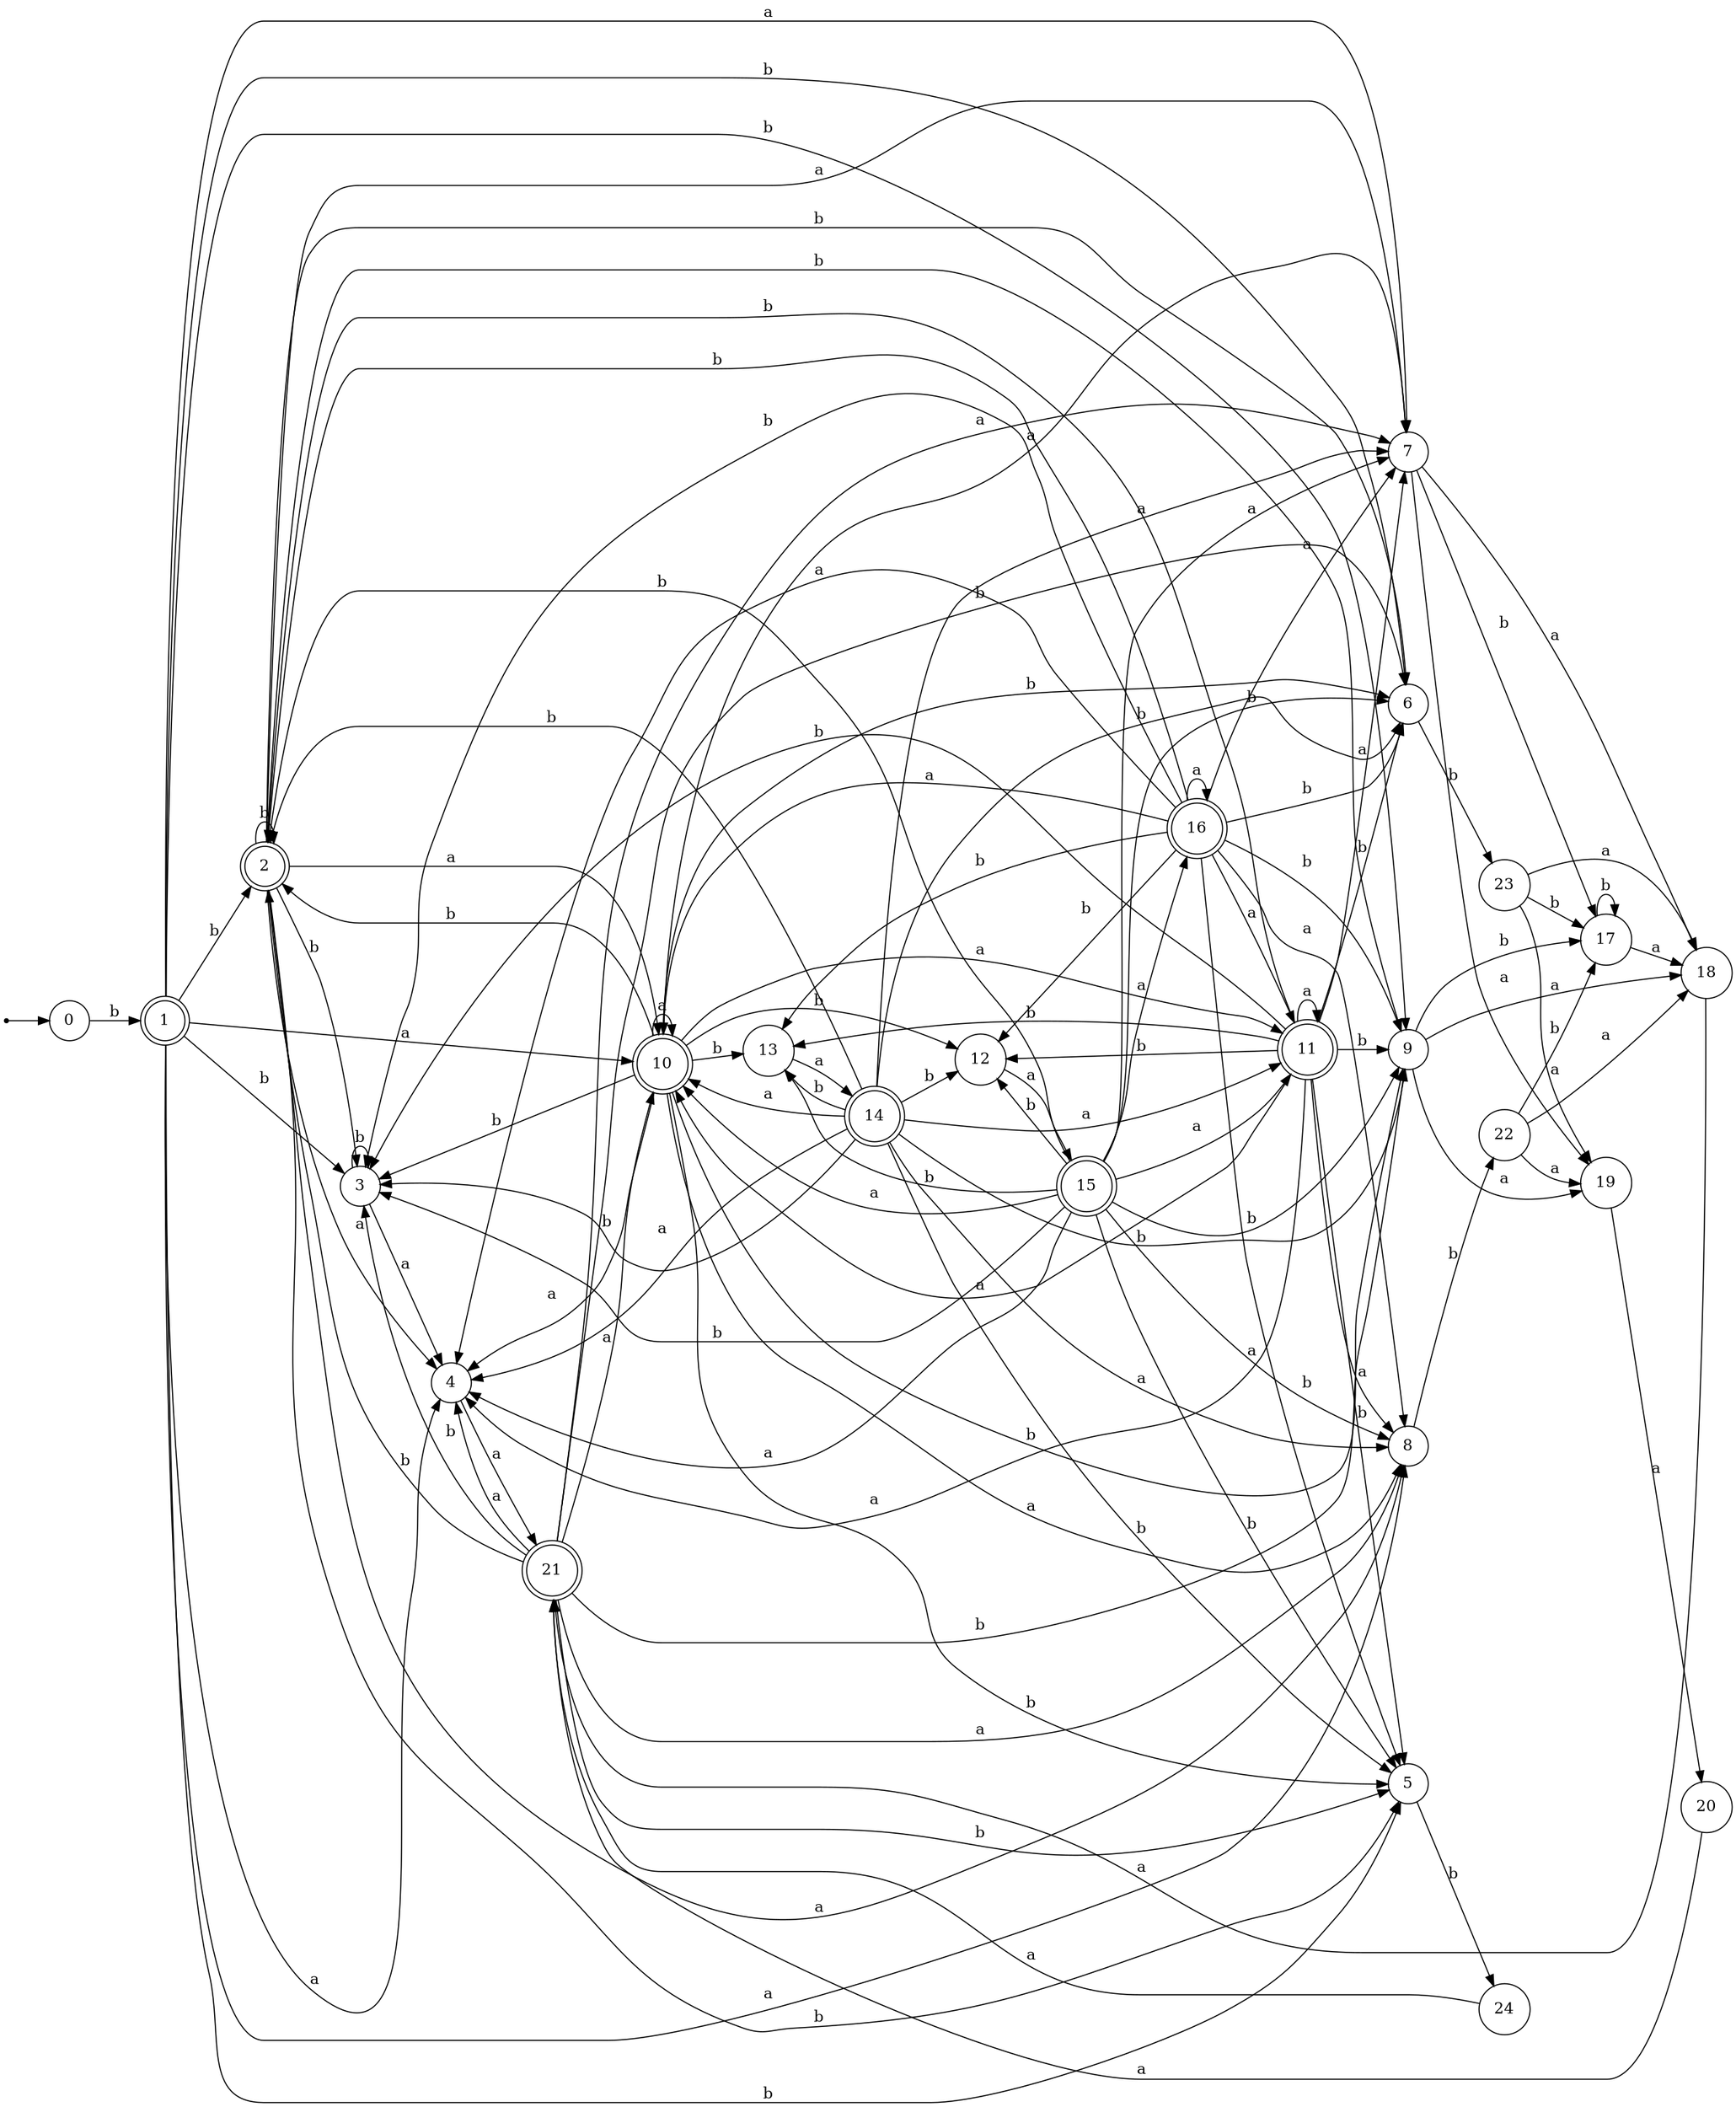 digraph finite_state_machine {
rankdir=LR;
size="20,20";
node [shape = point]; "dummy0"
node [shape = circle]; "0";
"dummy0" -> "0";
node [shape = doublecircle]; "1";node [shape = doublecircle]; "2";node [shape = circle]; "3";
node [shape = circle]; "4";
node [shape = circle]; "5";
node [shape = circle]; "6";
node [shape = circle]; "7";
node [shape = circle]; "8";
node [shape = circle]; "9";
node [shape = doublecircle]; "10";node [shape = doublecircle]; "11";node [shape = circle]; "12";
node [shape = circle]; "13";
node [shape = doublecircle]; "14";node [shape = doublecircle]; "15";node [shape = doublecircle]; "16";node [shape = circle]; "17";
node [shape = circle]; "18";
node [shape = circle]; "19";
node [shape = circle]; "20";
node [shape = doublecircle]; "21";node [shape = circle]; "22";
node [shape = circle]; "23";
node [shape = circle]; "24";
"0" -> "1" [label = "b"];
 "1" -> "2" [label = "b"];
 "1" -> "3" [label = "b"];
 "1" -> "5" [label = "b"];
 "1" -> "6" [label = "b"];
 "1" -> "9" [label = "b"];
 "1" -> "8" [label = "a"];
 "1" -> "10" [label = "a"];
 "1" -> "4" [label = "a"];
 "1" -> "7" [label = "a"];
 "10" -> "4" [label = "a"];
 "10" -> "7" [label = "a"];
 "10" -> "8" [label = "a"];
 "10" -> "10" [label = "a"];
 "10" -> "11" [label = "a"];
 "10" -> "2" [label = "b"];
 "10" -> "3" [label = "b"];
 "10" -> "5" [label = "b"];
 "10" -> "6" [label = "b"];
 "10" -> "9" [label = "b"];
 "10" -> "12" [label = "b"];
 "10" -> "13" [label = "b"];
 "13" -> "14" [label = "a"];
 "14" -> "2" [label = "b"];
 "14" -> "3" [label = "b"];
 "14" -> "5" [label = "b"];
 "14" -> "6" [label = "b"];
 "14" -> "9" [label = "b"];
 "14" -> "12" [label = "b"];
 "14" -> "13" [label = "b"];
 "14" -> "4" [label = "a"];
 "14" -> "7" [label = "a"];
 "14" -> "8" [label = "a"];
 "14" -> "10" [label = "a"];
 "14" -> "11" [label = "a"];
 "12" -> "15" [label = "a"];
 "15" -> "2" [label = "b"];
 "15" -> "3" [label = "b"];
 "15" -> "5" [label = "b"];
 "15" -> "6" [label = "b"];
 "15" -> "9" [label = "b"];
 "15" -> "12" [label = "b"];
 "15" -> "13" [label = "b"];
 "15" -> "16" [label = "a"];
 "15" -> "4" [label = "a"];
 "15" -> "7" [label = "a"];
 "15" -> "8" [label = "a"];
 "15" -> "10" [label = "a"];
 "15" -> "11" [label = "a"];
 "16" -> "16" [label = "a"];
 "16" -> "4" [label = "a"];
 "16" -> "7" [label = "a"];
 "16" -> "8" [label = "a"];
 "16" -> "10" [label = "a"];
 "16" -> "11" [label = "a"];
 "16" -> "2" [label = "b"];
 "16" -> "3" [label = "b"];
 "16" -> "5" [label = "b"];
 "16" -> "6" [label = "b"];
 "16" -> "9" [label = "b"];
 "16" -> "12" [label = "b"];
 "16" -> "13" [label = "b"];
 "11" -> "4" [label = "a"];
 "11" -> "7" [label = "a"];
 "11" -> "8" [label = "a"];
 "11" -> "10" [label = "a"];
 "11" -> "11" [label = "a"];
 "11" -> "2" [label = "b"];
 "11" -> "3" [label = "b"];
 "11" -> "5" [label = "b"];
 "11" -> "6" [label = "b"];
 "11" -> "9" [label = "b"];
 "11" -> "12" [label = "b"];
 "11" -> "13" [label = "b"];
 "9" -> "17" [label = "b"];
 "9" -> "18" [label = "a"];
 "9" -> "19" [label = "a"];
 "19" -> "20" [label = "a"];
 "20" -> "21" [label = "a"];
 "21" -> "2" [label = "b"];
 "21" -> "3" [label = "b"];
 "21" -> "5" [label = "b"];
 "21" -> "6" [label = "b"];
 "21" -> "9" [label = "b"];
 "21" -> "8" [label = "a"];
 "21" -> "10" [label = "a"];
 "21" -> "4" [label = "a"];
 "21" -> "7" [label = "a"];
 "18" -> "21" [label = "a"];
 "17" -> "17" [label = "b"];
 "17" -> "18" [label = "a"];
 "8" -> "22" [label = "b"];
 "22" -> "17" [label = "b"];
 "22" -> "18" [label = "a"];
 "22" -> "19" [label = "a"];
 "7" -> "17" [label = "b"];
 "7" -> "18" [label = "a"];
 "7" -> "19" [label = "a"];
 "6" -> "23" [label = "b"];
 "23" -> "17" [label = "b"];
 "23" -> "18" [label = "a"];
 "23" -> "19" [label = "a"];
 "5" -> "24" [label = "b"];
 "24" -> "21" [label = "a"];
 "4" -> "21" [label = "a"];
 "3" -> "3" [label = "b"];
 "3" -> "4" [label = "a"];
 "2" -> "2" [label = "b"];
 "2" -> "3" [label = "b"];
 "2" -> "5" [label = "b"];
 "2" -> "6" [label = "b"];
 "2" -> "9" [label = "b"];
 "2" -> "8" [label = "a"];
 "2" -> "10" [label = "a"];
 "2" -> "4" [label = "a"];
 "2" -> "7" [label = "a"];
 }
